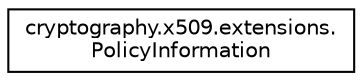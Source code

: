 digraph "Graphical Class Hierarchy"
{
 // LATEX_PDF_SIZE
  edge [fontname="Helvetica",fontsize="10",labelfontname="Helvetica",labelfontsize="10"];
  node [fontname="Helvetica",fontsize="10",shape=record];
  rankdir="LR";
  Node0 [label="cryptography.x509.extensions.\lPolicyInformation",height=0.2,width=0.4,color="black", fillcolor="white", style="filled",URL="$classcryptography_1_1x509_1_1extensions_1_1PolicyInformation.html",tooltip=" "];
}

